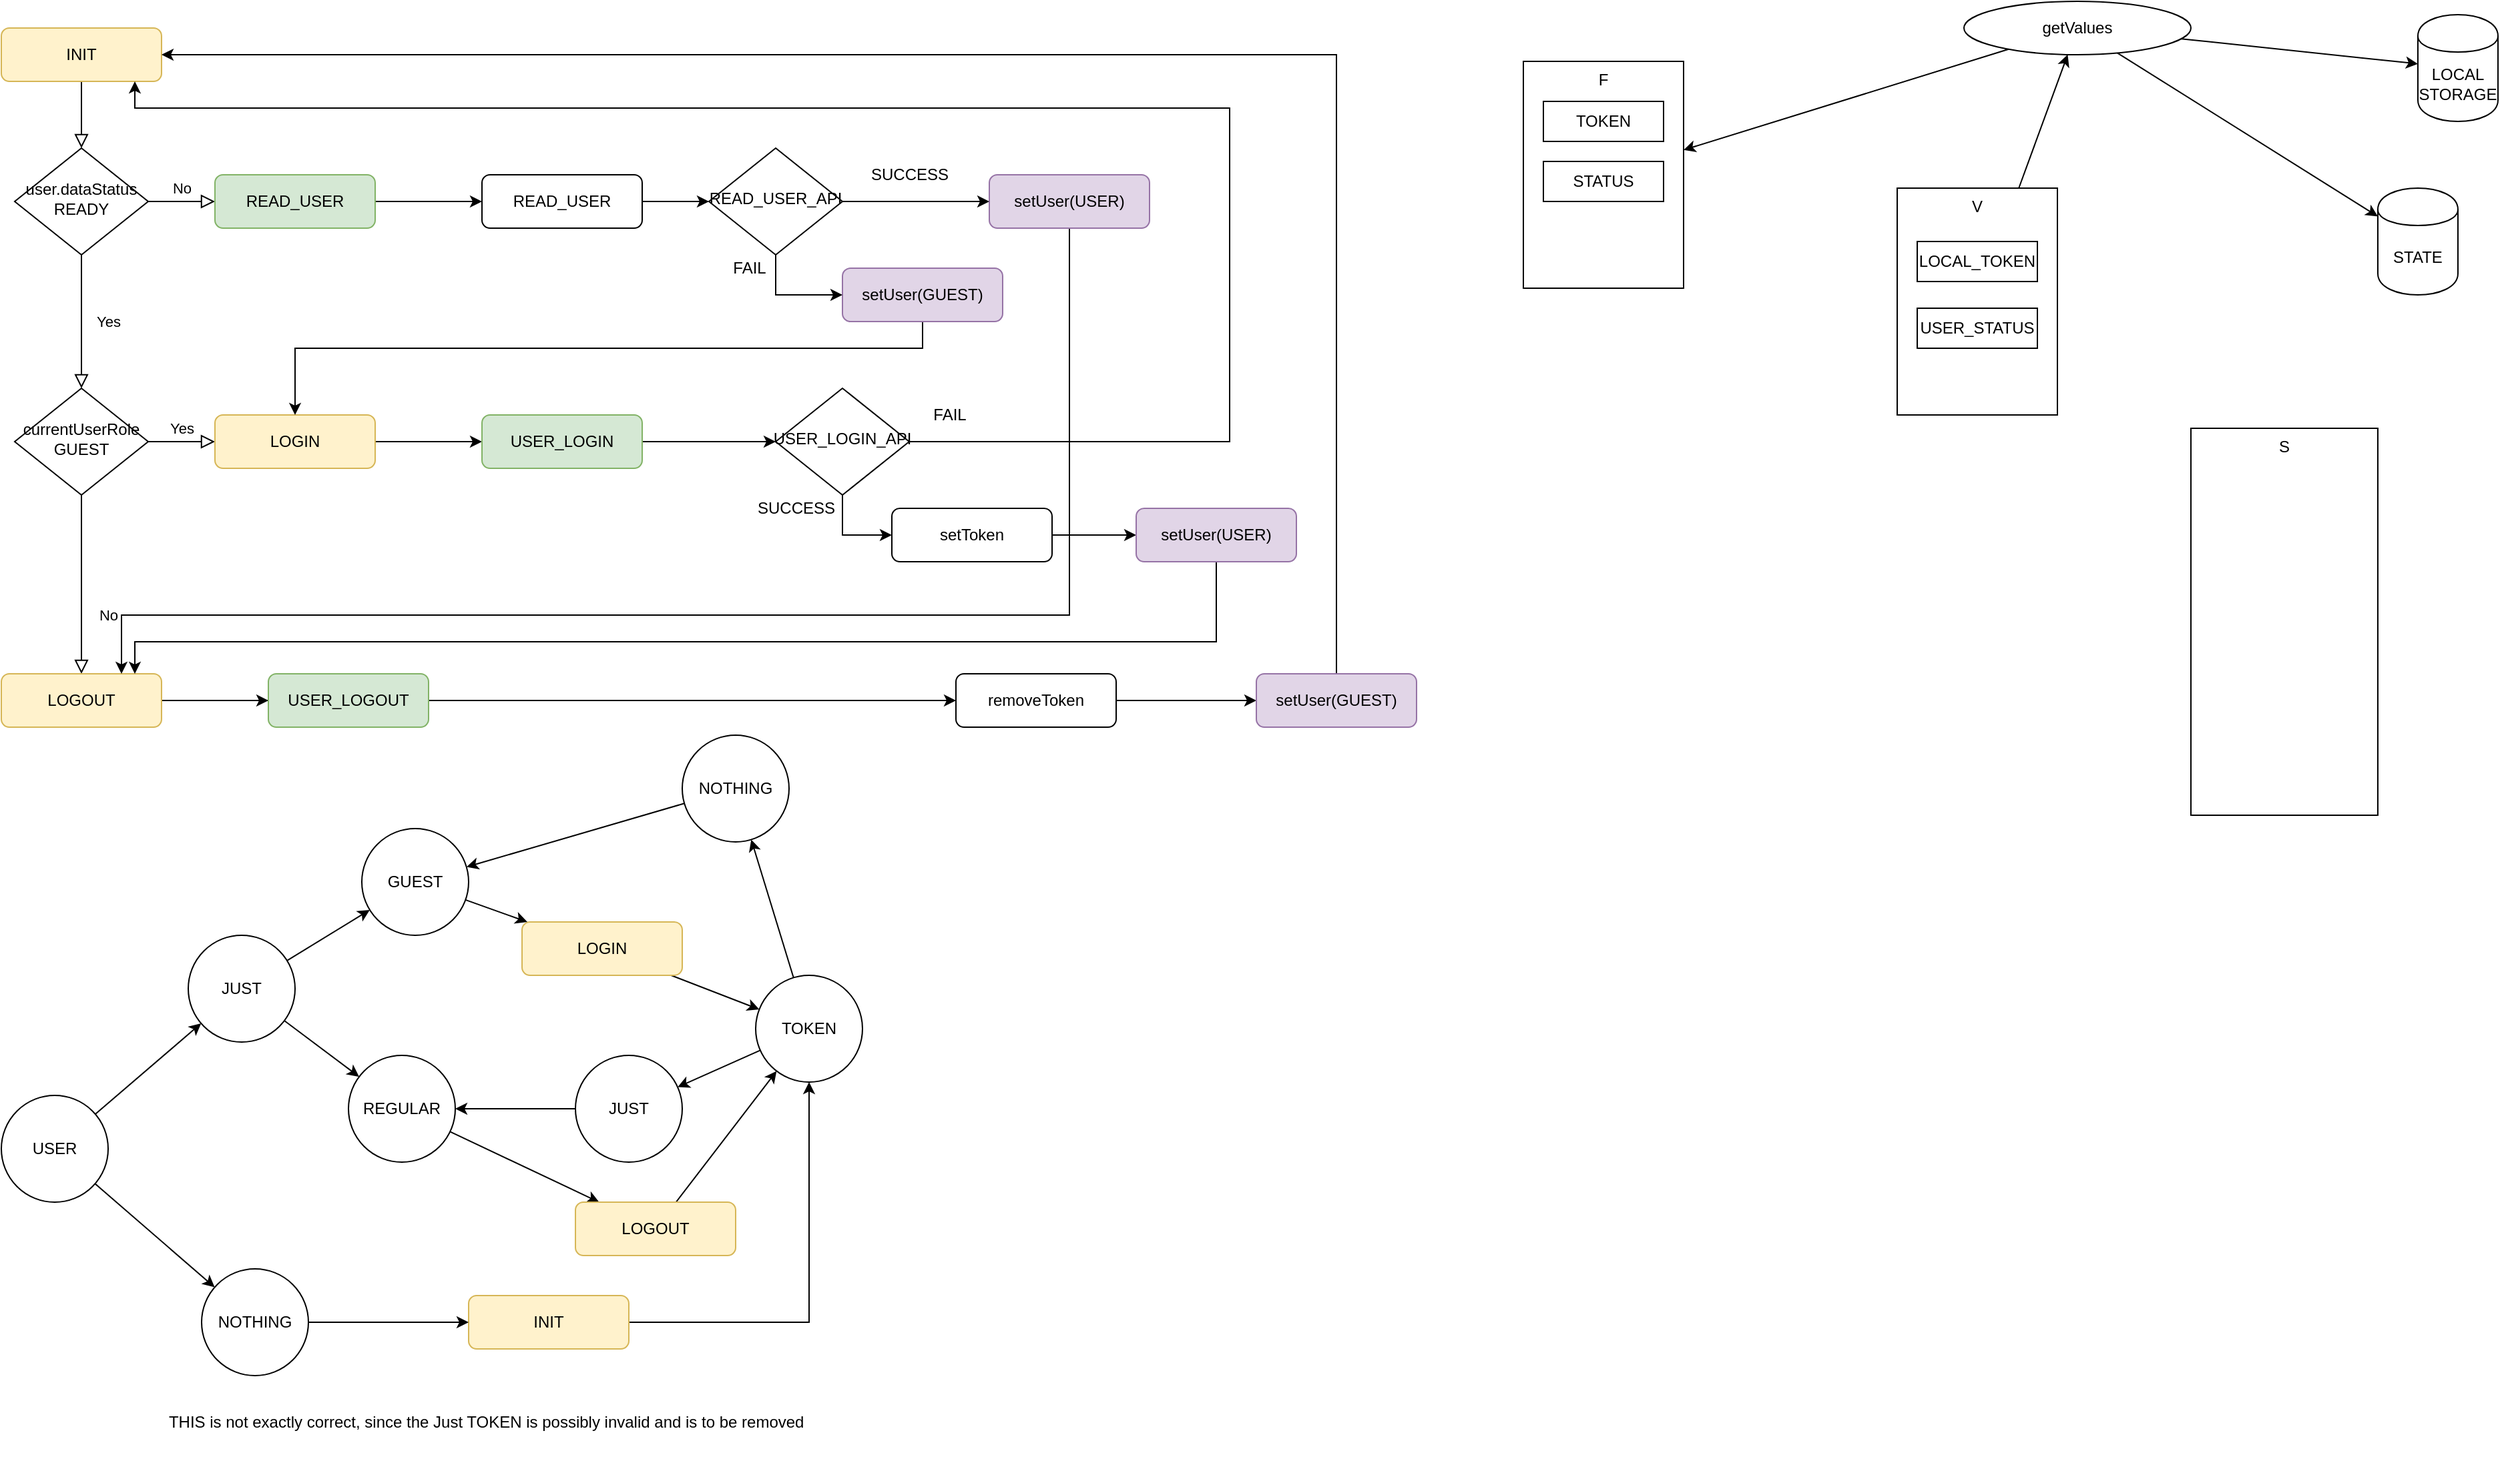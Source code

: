 <mxfile version="12.5.3" type="device"><diagram id="C5RBs43oDa-KdzZeNtuy" name="Page-1"><mxGraphModel dx="1296" dy="1176" grid="1" gridSize="10" guides="1" tooltips="1" connect="1" arrows="1" fold="1" page="1" pageScale="1" pageWidth="827" pageHeight="1169" math="0" shadow="0"><root><mxCell id="WIyWlLk6GJQsqaUBKTNV-0"/><mxCell id="WIyWlLk6GJQsqaUBKTNV-1" parent="WIyWlLk6GJQsqaUBKTNV-0"/><mxCell id="WIyWlLk6GJQsqaUBKTNV-2" value="" style="rounded=0;html=1;jettySize=auto;orthogonalLoop=1;fontSize=11;endArrow=block;endFill=0;endSize=8;strokeWidth=1;shadow=0;labelBackgroundColor=none;edgeStyle=orthogonalEdgeStyle;" parent="WIyWlLk6GJQsqaUBKTNV-1" source="WIyWlLk6GJQsqaUBKTNV-3" target="WIyWlLk6GJQsqaUBKTNV-6" edge="1"><mxGeometry relative="1" as="geometry"/></mxCell><mxCell id="WIyWlLk6GJQsqaUBKTNV-3" value="INIT" style="rounded=1;whiteSpace=wrap;html=1;fontSize=12;glass=0;strokeWidth=1;shadow=0;fillColor=#fff2cc;strokeColor=#d6b656;" parent="WIyWlLk6GJQsqaUBKTNV-1" vertex="1"><mxGeometry x="160" y="80" width="120" height="40" as="geometry"/></mxCell><mxCell id="WIyWlLk6GJQsqaUBKTNV-4" value="Yes" style="rounded=0;html=1;jettySize=auto;orthogonalLoop=1;fontSize=11;endArrow=block;endFill=0;endSize=8;strokeWidth=1;shadow=0;labelBackgroundColor=none;edgeStyle=orthogonalEdgeStyle;" parent="WIyWlLk6GJQsqaUBKTNV-1" source="WIyWlLk6GJQsqaUBKTNV-6" target="WIyWlLk6GJQsqaUBKTNV-10" edge="1"><mxGeometry y="20" relative="1" as="geometry"><mxPoint as="offset"/></mxGeometry></mxCell><mxCell id="WIyWlLk6GJQsqaUBKTNV-5" value="No" style="edgeStyle=orthogonalEdgeStyle;rounded=0;html=1;jettySize=auto;orthogonalLoop=1;fontSize=11;endArrow=block;endFill=0;endSize=8;strokeWidth=1;shadow=0;labelBackgroundColor=none;" parent="WIyWlLk6GJQsqaUBKTNV-1" source="WIyWlLk6GJQsqaUBKTNV-6" target="WIyWlLk6GJQsqaUBKTNV-7" edge="1"><mxGeometry y="10" relative="1" as="geometry"><mxPoint as="offset"/></mxGeometry></mxCell><mxCell id="WIyWlLk6GJQsqaUBKTNV-6" value="user.dataStatus&lt;br&gt;READY" style="rhombus;whiteSpace=wrap;html=1;shadow=0;fontFamily=Helvetica;fontSize=12;align=center;strokeWidth=1;spacing=6;spacingTop=-4;" parent="WIyWlLk6GJQsqaUBKTNV-1" vertex="1"><mxGeometry x="170" y="170" width="100" height="80" as="geometry"/></mxCell><mxCell id="aUCrbvewqwIovXU2eYIT-8" value="" style="edgeStyle=orthogonalEdgeStyle;rounded=0;orthogonalLoop=1;jettySize=auto;html=1;" parent="WIyWlLk6GJQsqaUBKTNV-1" source="WIyWlLk6GJQsqaUBKTNV-7" target="aUCrbvewqwIovXU2eYIT-7" edge="1"><mxGeometry relative="1" as="geometry"/></mxCell><mxCell id="WIyWlLk6GJQsqaUBKTNV-7" value="READ_USER" style="rounded=1;whiteSpace=wrap;html=1;fontSize=12;glass=0;strokeWidth=1;shadow=0;fillColor=#d5e8d4;strokeColor=#82b366;" parent="WIyWlLk6GJQsqaUBKTNV-1" vertex="1"><mxGeometry x="320" y="190" width="120" height="40" as="geometry"/></mxCell><mxCell id="aUCrbvewqwIovXU2eYIT-16" style="edgeStyle=orthogonalEdgeStyle;rounded=0;orthogonalLoop=1;jettySize=auto;html=1;" parent="WIyWlLk6GJQsqaUBKTNV-1" source="aUCrbvewqwIovXU2eYIT-7" target="aUCrbvewqwIovXU2eYIT-13" edge="1"><mxGeometry relative="1" as="geometry"/></mxCell><mxCell id="aUCrbvewqwIovXU2eYIT-7" value="READ_USER" style="rounded=1;whiteSpace=wrap;html=1;fontSize=12;glass=0;strokeWidth=1;shadow=0;" parent="WIyWlLk6GJQsqaUBKTNV-1" vertex="1"><mxGeometry x="520" y="190" width="120" height="40" as="geometry"/></mxCell><mxCell id="WIyWlLk6GJQsqaUBKTNV-8" value="No" style="rounded=0;html=1;jettySize=auto;orthogonalLoop=1;fontSize=11;endArrow=block;endFill=0;endSize=8;strokeWidth=1;shadow=0;labelBackgroundColor=none;edgeStyle=orthogonalEdgeStyle;" parent="WIyWlLk6GJQsqaUBKTNV-1" source="WIyWlLk6GJQsqaUBKTNV-10" target="WIyWlLk6GJQsqaUBKTNV-11" edge="1"><mxGeometry x="0.333" y="20" relative="1" as="geometry"><mxPoint as="offset"/></mxGeometry></mxCell><mxCell id="WIyWlLk6GJQsqaUBKTNV-9" value="Yes" style="edgeStyle=orthogonalEdgeStyle;rounded=0;html=1;jettySize=auto;orthogonalLoop=1;fontSize=11;endArrow=block;endFill=0;endSize=8;strokeWidth=1;shadow=0;labelBackgroundColor=none;" parent="WIyWlLk6GJQsqaUBKTNV-1" source="WIyWlLk6GJQsqaUBKTNV-10" target="WIyWlLk6GJQsqaUBKTNV-12" edge="1"><mxGeometry y="10" relative="1" as="geometry"><mxPoint as="offset"/></mxGeometry></mxCell><mxCell id="WIyWlLk6GJQsqaUBKTNV-10" value="currentUserRole&lt;br&gt;GUEST" style="rhombus;whiteSpace=wrap;html=1;shadow=0;fontFamily=Helvetica;fontSize=12;align=center;strokeWidth=1;spacing=6;spacingTop=-4;" parent="WIyWlLk6GJQsqaUBKTNV-1" vertex="1"><mxGeometry x="170" y="350" width="100" height="80" as="geometry"/></mxCell><mxCell id="aUCrbvewqwIovXU2eYIT-3" value="" style="edgeStyle=orthogonalEdgeStyle;rounded=0;orthogonalLoop=1;jettySize=auto;html=1;" parent="WIyWlLk6GJQsqaUBKTNV-1" source="WIyWlLk6GJQsqaUBKTNV-11" target="aUCrbvewqwIovXU2eYIT-2" edge="1"><mxGeometry relative="1" as="geometry"/></mxCell><mxCell id="aUCrbvewqwIovXU2eYIT-22" value="" style="edgeStyle=orthogonalEdgeStyle;rounded=0;orthogonalLoop=1;jettySize=auto;html=1;" parent="WIyWlLk6GJQsqaUBKTNV-1" source="WIyWlLk6GJQsqaUBKTNV-11" target="aUCrbvewqwIovXU2eYIT-21" edge="1"><mxGeometry relative="1" as="geometry"/></mxCell><mxCell id="WIyWlLk6GJQsqaUBKTNV-11" value="LOGOUT" style="rounded=1;whiteSpace=wrap;html=1;fontSize=12;glass=0;strokeWidth=1;shadow=0;fillColor=#fff2cc;strokeColor=#d6b656;" parent="WIyWlLk6GJQsqaUBKTNV-1" vertex="1"><mxGeometry x="160" y="564" width="120" height="40" as="geometry"/></mxCell><mxCell id="aUCrbvewqwIovXU2eYIT-21" value="USER_LOGOUT" style="rounded=1;whiteSpace=wrap;html=1;fontSize=12;glass=0;strokeWidth=1;shadow=0;fillColor=#d5e8d4;strokeColor=#82b366;" parent="WIyWlLk6GJQsqaUBKTNV-1" vertex="1"><mxGeometry x="360" y="564" width="120" height="40" as="geometry"/></mxCell><mxCell id="aUCrbvewqwIovXU2eYIT-5" value="" style="edgeStyle=orthogonalEdgeStyle;rounded=0;orthogonalLoop=1;jettySize=auto;html=1;" parent="WIyWlLk6GJQsqaUBKTNV-1" source="aUCrbvewqwIovXU2eYIT-2" target="aUCrbvewqwIovXU2eYIT-4" edge="1"><mxGeometry relative="1" as="geometry"/></mxCell><mxCell id="aUCrbvewqwIovXU2eYIT-2" value="removeToken" style="rounded=1;whiteSpace=wrap;html=1;fontSize=12;glass=0;strokeWidth=1;shadow=0;" parent="WIyWlLk6GJQsqaUBKTNV-1" vertex="1"><mxGeometry x="875" y="564" width="120" height="40" as="geometry"/></mxCell><mxCell id="aUCrbvewqwIovXU2eYIT-6" style="edgeStyle=orthogonalEdgeStyle;rounded=0;orthogonalLoop=1;jettySize=auto;html=1;" parent="WIyWlLk6GJQsqaUBKTNV-1" source="aUCrbvewqwIovXU2eYIT-4" target="WIyWlLk6GJQsqaUBKTNV-3" edge="1"><mxGeometry relative="1" as="geometry"><Array as="points"><mxPoint x="1160" y="100"/></Array></mxGeometry></mxCell><mxCell id="aUCrbvewqwIovXU2eYIT-4" value="setUser(GUEST)" style="rounded=1;whiteSpace=wrap;html=1;fontSize=12;glass=0;strokeWidth=1;shadow=0;fillColor=#e1d5e7;strokeColor=#9673a6;" parent="WIyWlLk6GJQsqaUBKTNV-1" vertex="1"><mxGeometry x="1100" y="564" width="120" height="40" as="geometry"/></mxCell><mxCell id="aUCrbvewqwIovXU2eYIT-20" value="" style="edgeStyle=orthogonalEdgeStyle;rounded=0;orthogonalLoop=1;jettySize=auto;html=1;" parent="WIyWlLk6GJQsqaUBKTNV-1" source="WIyWlLk6GJQsqaUBKTNV-12" target="aUCrbvewqwIovXU2eYIT-19" edge="1"><mxGeometry relative="1" as="geometry"/></mxCell><mxCell id="WIyWlLk6GJQsqaUBKTNV-12" value="LOGIN" style="rounded=1;whiteSpace=wrap;html=1;fontSize=12;glass=0;strokeWidth=1;shadow=0;fillColor=#fff2cc;strokeColor=#d6b656;" parent="WIyWlLk6GJQsqaUBKTNV-1" vertex="1"><mxGeometry x="320" y="370" width="120" height="40" as="geometry"/></mxCell><mxCell id="aUCrbvewqwIovXU2eYIT-24" value="" style="edgeStyle=orthogonalEdgeStyle;rounded=0;orthogonalLoop=1;jettySize=auto;html=1;" parent="WIyWlLk6GJQsqaUBKTNV-1" source="aUCrbvewqwIovXU2eYIT-19" target="aUCrbvewqwIovXU2eYIT-26" edge="1"><mxGeometry relative="1" as="geometry"><mxPoint x="720" y="390" as="targetPoint"/></mxGeometry></mxCell><mxCell id="aUCrbvewqwIovXU2eYIT-19" value="USER_LOGIN" style="rounded=1;whiteSpace=wrap;html=1;fontSize=12;glass=0;strokeWidth=1;shadow=0;fillColor=#d5e8d4;strokeColor=#82b366;" parent="WIyWlLk6GJQsqaUBKTNV-1" vertex="1"><mxGeometry x="520" y="370" width="120" height="40" as="geometry"/></mxCell><mxCell id="aUCrbvewqwIovXU2eYIT-10" style="edgeStyle=orthogonalEdgeStyle;rounded=0;orthogonalLoop=1;jettySize=auto;html=1;" parent="WIyWlLk6GJQsqaUBKTNV-1" source="aUCrbvewqwIovXU2eYIT-9" target="WIyWlLk6GJQsqaUBKTNV-12" edge="1"><mxGeometry relative="1" as="geometry"><Array as="points"><mxPoint x="850" y="320"/><mxPoint x="380" y="320"/></Array></mxGeometry></mxCell><mxCell id="aUCrbvewqwIovXU2eYIT-9" value="setUser(GUEST)" style="rounded=1;whiteSpace=wrap;html=1;fontSize=12;glass=0;strokeWidth=1;shadow=0;fillColor=#e1d5e7;strokeColor=#9673a6;" parent="WIyWlLk6GJQsqaUBKTNV-1" vertex="1"><mxGeometry x="790" y="260" width="120" height="40" as="geometry"/></mxCell><mxCell id="aUCrbvewqwIovXU2eYIT-12" style="edgeStyle=orthogonalEdgeStyle;rounded=0;orthogonalLoop=1;jettySize=auto;html=1;" parent="WIyWlLk6GJQsqaUBKTNV-1" source="aUCrbvewqwIovXU2eYIT-11" target="WIyWlLk6GJQsqaUBKTNV-11" edge="1"><mxGeometry relative="1" as="geometry"><Array as="points"><mxPoint x="960" y="520"/><mxPoint x="250" y="520"/></Array></mxGeometry></mxCell><mxCell id="aUCrbvewqwIovXU2eYIT-11" value="setUser(USER)" style="rounded=1;whiteSpace=wrap;html=1;fontSize=12;glass=0;strokeWidth=1;shadow=0;fillColor=#e1d5e7;strokeColor=#9673a6;" parent="WIyWlLk6GJQsqaUBKTNV-1" vertex="1"><mxGeometry x="900" y="190" width="120" height="40" as="geometry"/></mxCell><mxCell id="aUCrbvewqwIovXU2eYIT-14" style="edgeStyle=orthogonalEdgeStyle;rounded=0;orthogonalLoop=1;jettySize=auto;html=1;" parent="WIyWlLk6GJQsqaUBKTNV-1" source="aUCrbvewqwIovXU2eYIT-13" target="aUCrbvewqwIovXU2eYIT-11" edge="1"><mxGeometry relative="1" as="geometry"/></mxCell><mxCell id="aUCrbvewqwIovXU2eYIT-15" style="edgeStyle=orthogonalEdgeStyle;rounded=0;orthogonalLoop=1;jettySize=auto;html=1;" parent="WIyWlLk6GJQsqaUBKTNV-1" source="aUCrbvewqwIovXU2eYIT-13" target="aUCrbvewqwIovXU2eYIT-9" edge="1"><mxGeometry relative="1" as="geometry"><Array as="points"><mxPoint x="740" y="280"/></Array></mxGeometry></mxCell><mxCell id="aUCrbvewqwIovXU2eYIT-13" value="READ_USER_API" style="rhombus;whiteSpace=wrap;html=1;shadow=0;fontFamily=Helvetica;fontSize=12;align=center;strokeWidth=1;spacing=6;spacingTop=-4;" parent="WIyWlLk6GJQsqaUBKTNV-1" vertex="1"><mxGeometry x="690" y="170" width="100" height="80" as="geometry"/></mxCell><mxCell id="aUCrbvewqwIovXU2eYIT-17" value="SUCCESS" style="text;html=1;align=center;verticalAlign=middle;resizable=0;points=[];autosize=1;" parent="WIyWlLk6GJQsqaUBKTNV-1" vertex="1"><mxGeometry x="805" y="180" width="70" height="20" as="geometry"/></mxCell><mxCell id="aUCrbvewqwIovXU2eYIT-18" value="FAIL" style="text;html=1;align=center;verticalAlign=middle;resizable=0;points=[];autosize=1;" parent="WIyWlLk6GJQsqaUBKTNV-1" vertex="1"><mxGeometry x="700" y="250" width="40" height="20" as="geometry"/></mxCell><mxCell id="aUCrbvewqwIovXU2eYIT-28" value="" style="edgeStyle=orthogonalEdgeStyle;rounded=0;orthogonalLoop=1;jettySize=auto;html=1;" parent="WIyWlLk6GJQsqaUBKTNV-1" source="aUCrbvewqwIovXU2eYIT-26" target="WIyWlLk6GJQsqaUBKTNV-3" edge="1"><mxGeometry relative="1" as="geometry"><mxPoint x="1160" y="340" as="targetPoint"/><Array as="points"><mxPoint x="1080" y="390"/><mxPoint x="1080" y="140"/><mxPoint x="260" y="140"/></Array></mxGeometry></mxCell><mxCell id="aUCrbvewqwIovXU2eYIT-36" value="" style="edgeStyle=orthogonalEdgeStyle;rounded=0;orthogonalLoop=1;jettySize=auto;html=1;" parent="WIyWlLk6GJQsqaUBKTNV-1" source="aUCrbvewqwIovXU2eYIT-26" target="aUCrbvewqwIovXU2eYIT-31" edge="1"><mxGeometry relative="1" as="geometry"><mxPoint x="790" y="510" as="targetPoint"/><Array as="points"><mxPoint x="790" y="460"/></Array></mxGeometry></mxCell><mxCell id="aUCrbvewqwIovXU2eYIT-26" value="USER_LOGIN_API" style="rhombus;whiteSpace=wrap;html=1;shadow=0;fontFamily=Helvetica;fontSize=12;align=center;strokeWidth=1;spacing=6;spacingTop=-4;" parent="WIyWlLk6GJQsqaUBKTNV-1" vertex="1"><mxGeometry x="740" y="350" width="100" height="80" as="geometry"/></mxCell><mxCell id="aUCrbvewqwIovXU2eYIT-29" value="SUCCESS" style="text;html=1;align=center;verticalAlign=middle;resizable=0;points=[];autosize=1;" parent="WIyWlLk6GJQsqaUBKTNV-1" vertex="1"><mxGeometry x="720" y="430" width="70" height="20" as="geometry"/></mxCell><mxCell id="aUCrbvewqwIovXU2eYIT-30" value="FAIL" style="text;html=1;align=center;verticalAlign=middle;resizable=0;points=[];autosize=1;" parent="WIyWlLk6GJQsqaUBKTNV-1" vertex="1"><mxGeometry x="850" y="360" width="40" height="20" as="geometry"/></mxCell><mxCell id="aUCrbvewqwIovXU2eYIT-33" value="" style="edgeStyle=orthogonalEdgeStyle;rounded=0;orthogonalLoop=1;jettySize=auto;html=1;" parent="WIyWlLk6GJQsqaUBKTNV-1" source="aUCrbvewqwIovXU2eYIT-31" target="aUCrbvewqwIovXU2eYIT-32" edge="1"><mxGeometry relative="1" as="geometry"/></mxCell><mxCell id="aUCrbvewqwIovXU2eYIT-31" value="setToken" style="rounded=1;whiteSpace=wrap;html=1;fontSize=12;glass=0;strokeWidth=1;shadow=0;" parent="WIyWlLk6GJQsqaUBKTNV-1" vertex="1"><mxGeometry x="827" y="440" width="120" height="40" as="geometry"/></mxCell><mxCell id="aUCrbvewqwIovXU2eYIT-34" style="edgeStyle=orthogonalEdgeStyle;rounded=0;orthogonalLoop=1;jettySize=auto;html=1;" parent="WIyWlLk6GJQsqaUBKTNV-1" source="aUCrbvewqwIovXU2eYIT-32" target="WIyWlLk6GJQsqaUBKTNV-11" edge="1"><mxGeometry relative="1" as="geometry"><Array as="points"><mxPoint x="1070" y="540"/><mxPoint x="260" y="540"/></Array></mxGeometry></mxCell><mxCell id="aUCrbvewqwIovXU2eYIT-32" value="setUser(USER)" style="rounded=1;whiteSpace=wrap;html=1;fontSize=12;glass=0;strokeWidth=1;shadow=0;fillColor=#e1d5e7;strokeColor=#9673a6;" parent="WIyWlLk6GJQsqaUBKTNV-1" vertex="1"><mxGeometry x="1010" y="440" width="120" height="40" as="geometry"/></mxCell><mxCell id="aUCrbvewqwIovXU2eYIT-39" value="" style="rounded=0;orthogonalLoop=1;jettySize=auto;html=1;" parent="WIyWlLk6GJQsqaUBKTNV-1" source="aUCrbvewqwIovXU2eYIT-37" target="aUCrbvewqwIovXU2eYIT-38" edge="1"><mxGeometry relative="1" as="geometry"/></mxCell><mxCell id="aUCrbvewqwIovXU2eYIT-41" value="" style="edgeStyle=none;rounded=0;orthogonalLoop=1;jettySize=auto;html=1;" parent="WIyWlLk6GJQsqaUBKTNV-1" source="aUCrbvewqwIovXU2eYIT-37" target="aUCrbvewqwIovXU2eYIT-40" edge="1"><mxGeometry relative="1" as="geometry"/></mxCell><mxCell id="aUCrbvewqwIovXU2eYIT-43" value="" style="edgeStyle=none;rounded=0;orthogonalLoop=1;jettySize=auto;html=1;" parent="WIyWlLk6GJQsqaUBKTNV-1" source="aUCrbvewqwIovXU2eYIT-40" target="aUCrbvewqwIovXU2eYIT-42" edge="1"><mxGeometry relative="1" as="geometry"/></mxCell><mxCell id="aUCrbvewqwIovXU2eYIT-37" value="USER" style="ellipse;whiteSpace=wrap;html=1;aspect=fixed;" parent="WIyWlLk6GJQsqaUBKTNV-1" vertex="1"><mxGeometry x="160" y="880" width="80" height="80" as="geometry"/></mxCell><mxCell id="FI3Gvkso1dyyFDhfPbxf-14" style="edgeStyle=none;rounded=0;orthogonalLoop=1;jettySize=auto;html=1;" edge="1" parent="WIyWlLk6GJQsqaUBKTNV-1" source="aUCrbvewqwIovXU2eYIT-42" target="FI3Gvkso1dyyFDhfPbxf-13"><mxGeometry relative="1" as="geometry"/></mxCell><mxCell id="aUCrbvewqwIovXU2eYIT-42" value="REGULAR" style="ellipse;whiteSpace=wrap;html=1;aspect=fixed;" parent="WIyWlLk6GJQsqaUBKTNV-1" vertex="1"><mxGeometry x="420" y="850" width="80" height="80" as="geometry"/></mxCell><mxCell id="aUCrbvewqwIovXU2eYIT-52" style="edgeStyle=none;rounded=0;orthogonalLoop=1;jettySize=auto;html=1;" parent="WIyWlLk6GJQsqaUBKTNV-1" source="aUCrbvewqwIovXU2eYIT-40" target="FI3Gvkso1dyyFDhfPbxf-1" edge="1"><mxGeometry relative="1" as="geometry"><mxPoint x="442.111" y="904.223" as="targetPoint"/></mxGeometry></mxCell><mxCell id="aUCrbvewqwIovXU2eYIT-40" value="JUST" style="ellipse;whiteSpace=wrap;html=1;aspect=fixed;" parent="WIyWlLk6GJQsqaUBKTNV-1" vertex="1"><mxGeometry x="300" y="760" width="80" height="80" as="geometry"/></mxCell><mxCell id="FI3Gvkso1dyyFDhfPbxf-4" style="edgeStyle=orthogonalEdgeStyle;rounded=0;orthogonalLoop=1;jettySize=auto;html=1;" edge="1" parent="WIyWlLk6GJQsqaUBKTNV-1" source="FI3Gvkso1dyyFDhfPbxf-8" target="aUCrbvewqwIovXU2eYIT-44"><mxGeometry relative="1" as="geometry"/></mxCell><mxCell id="aUCrbvewqwIovXU2eYIT-38" value="NOTHING" style="ellipse;whiteSpace=wrap;html=1;aspect=fixed;" parent="WIyWlLk6GJQsqaUBKTNV-1" vertex="1"><mxGeometry x="310" y="1010" width="80" height="80" as="geometry"/></mxCell><mxCell id="aUCrbvewqwIovXU2eYIT-47" value="" style="edgeStyle=none;rounded=0;orthogonalLoop=1;jettySize=auto;html=1;" parent="WIyWlLk6GJQsqaUBKTNV-1" source="aUCrbvewqwIovXU2eYIT-44" target="FI3Gvkso1dyyFDhfPbxf-2" edge="1"><mxGeometry relative="1" as="geometry"><mxPoint x="640" y="830" as="targetPoint"/></mxGeometry></mxCell><mxCell id="aUCrbvewqwIovXU2eYIT-49" value="" style="edgeStyle=none;rounded=0;orthogonalLoop=1;jettySize=auto;html=1;" parent="WIyWlLk6GJQsqaUBKTNV-1" source="aUCrbvewqwIovXU2eYIT-44" target="FI3Gvkso1dyyFDhfPbxf-3" edge="1"><mxGeometry relative="1" as="geometry"><mxPoint x="481.475" y="1066.254" as="targetPoint"/></mxGeometry></mxCell><mxCell id="aUCrbvewqwIovXU2eYIT-44" value="TOKEN" style="ellipse;whiteSpace=wrap;html=1;aspect=fixed;" parent="WIyWlLk6GJQsqaUBKTNV-1" vertex="1"><mxGeometry x="725" y="790" width="80" height="80" as="geometry"/></mxCell><mxCell id="FI3Gvkso1dyyFDhfPbxf-10" style="rounded=0;orthogonalLoop=1;jettySize=auto;html=1;" edge="1" parent="WIyWlLk6GJQsqaUBKTNV-1" source="FI3Gvkso1dyyFDhfPbxf-9" target="aUCrbvewqwIovXU2eYIT-44"><mxGeometry relative="1" as="geometry"/></mxCell><mxCell id="FI3Gvkso1dyyFDhfPbxf-1" value="GUEST" style="ellipse;whiteSpace=wrap;html=1;aspect=fixed;" vertex="1" parent="WIyWlLk6GJQsqaUBKTNV-1"><mxGeometry x="430" y="680" width="80" height="80" as="geometry"/></mxCell><mxCell id="FI3Gvkso1dyyFDhfPbxf-5" style="edgeStyle=orthogonalEdgeStyle;rounded=0;orthogonalLoop=1;jettySize=auto;html=1;" edge="1" parent="WIyWlLk6GJQsqaUBKTNV-1" source="FI3Gvkso1dyyFDhfPbxf-2" target="aUCrbvewqwIovXU2eYIT-42"><mxGeometry relative="1" as="geometry"/></mxCell><mxCell id="FI3Gvkso1dyyFDhfPbxf-2" value="JUST" style="ellipse;whiteSpace=wrap;html=1;aspect=fixed;" vertex="1" parent="WIyWlLk6GJQsqaUBKTNV-1"><mxGeometry x="590" y="850" width="80" height="80" as="geometry"/></mxCell><mxCell id="FI3Gvkso1dyyFDhfPbxf-6" style="rounded=0;orthogonalLoop=1;jettySize=auto;html=1;" edge="1" parent="WIyWlLk6GJQsqaUBKTNV-1" source="FI3Gvkso1dyyFDhfPbxf-3" target="FI3Gvkso1dyyFDhfPbxf-1"><mxGeometry relative="1" as="geometry"/></mxCell><mxCell id="FI3Gvkso1dyyFDhfPbxf-3" value="NOTHING" style="ellipse;whiteSpace=wrap;html=1;aspect=fixed;" vertex="1" parent="WIyWlLk6GJQsqaUBKTNV-1"><mxGeometry x="670" y="610" width="80" height="80" as="geometry"/></mxCell><mxCell id="FI3Gvkso1dyyFDhfPbxf-7" value="THIS is not exactly correct, since the Just TOKEN is possibly invalid and is to be removed&amp;nbsp;" style="text;html=1;strokeColor=none;fillColor=none;align=center;verticalAlign=middle;whiteSpace=wrap;rounded=0;" vertex="1" parent="WIyWlLk6GJQsqaUBKTNV-1"><mxGeometry x="280" y="1100" width="490" height="50" as="geometry"/></mxCell><mxCell id="FI3Gvkso1dyyFDhfPbxf-9" value="LOGIN" style="rounded=1;whiteSpace=wrap;html=1;fontSize=12;glass=0;strokeWidth=1;shadow=0;fillColor=#fff2cc;strokeColor=#d6b656;" vertex="1" parent="WIyWlLk6GJQsqaUBKTNV-1"><mxGeometry x="550" y="750" width="120" height="40" as="geometry"/></mxCell><mxCell id="FI3Gvkso1dyyFDhfPbxf-11" style="rounded=0;orthogonalLoop=1;jettySize=auto;html=1;" edge="1" parent="WIyWlLk6GJQsqaUBKTNV-1" source="FI3Gvkso1dyyFDhfPbxf-1" target="FI3Gvkso1dyyFDhfPbxf-9"><mxGeometry relative="1" as="geometry"><mxPoint x="507.495" y="733.932" as="sourcePoint"/><mxPoint x="727.51" y="816.054" as="targetPoint"/></mxGeometry></mxCell><mxCell id="FI3Gvkso1dyyFDhfPbxf-8" value="INIT" style="rounded=1;whiteSpace=wrap;html=1;fontSize=12;glass=0;strokeWidth=1;shadow=0;fillColor=#fff2cc;strokeColor=#d6b656;" vertex="1" parent="WIyWlLk6GJQsqaUBKTNV-1"><mxGeometry x="510" y="1030" width="120" height="40" as="geometry"/></mxCell><mxCell id="FI3Gvkso1dyyFDhfPbxf-12" style="edgeStyle=orthogonalEdgeStyle;rounded=0;orthogonalLoop=1;jettySize=auto;html=1;" edge="1" parent="WIyWlLk6GJQsqaUBKTNV-1" source="aUCrbvewqwIovXU2eYIT-38" target="FI3Gvkso1dyyFDhfPbxf-8"><mxGeometry relative="1" as="geometry"><mxPoint x="390.0" y="1049.882" as="sourcePoint"/><mxPoint x="765" y="870" as="targetPoint"/></mxGeometry></mxCell><mxCell id="FI3Gvkso1dyyFDhfPbxf-15" style="edgeStyle=none;rounded=0;orthogonalLoop=1;jettySize=auto;html=1;" edge="1" parent="WIyWlLk6GJQsqaUBKTNV-1" source="FI3Gvkso1dyyFDhfPbxf-13" target="aUCrbvewqwIovXU2eYIT-44"><mxGeometry relative="1" as="geometry"/></mxCell><mxCell id="FI3Gvkso1dyyFDhfPbxf-13" value="LOGOUT" style="rounded=1;whiteSpace=wrap;html=1;fontSize=12;glass=0;strokeWidth=1;shadow=0;fillColor=#fff2cc;strokeColor=#d6b656;" vertex="1" parent="WIyWlLk6GJQsqaUBKTNV-1"><mxGeometry x="590" y="960" width="120" height="40" as="geometry"/></mxCell><mxCell id="FI3Gvkso1dyyFDhfPbxf-29" style="edgeStyle=none;rounded=0;orthogonalLoop=1;jettySize=auto;html=1;" edge="1" parent="WIyWlLk6GJQsqaUBKTNV-1" source="FI3Gvkso1dyyFDhfPbxf-16" target="FI3Gvkso1dyyFDhfPbxf-24"><mxGeometry relative="1" as="geometry"/></mxCell><mxCell id="FI3Gvkso1dyyFDhfPbxf-16" value="V" style="rounded=0;whiteSpace=wrap;html=1;verticalAlign=top;" vertex="1" parent="WIyWlLk6GJQsqaUBKTNV-1"><mxGeometry x="1580" y="200" width="120" height="170" as="geometry"/></mxCell><mxCell id="FI3Gvkso1dyyFDhfPbxf-17" value="F" style="rounded=0;whiteSpace=wrap;html=1;verticalAlign=top;" vertex="1" parent="WIyWlLk6GJQsqaUBKTNV-1"><mxGeometry x="1300" y="105" width="120" height="170" as="geometry"/></mxCell><mxCell id="FI3Gvkso1dyyFDhfPbxf-18" value="TOKEN" style="rounded=0;whiteSpace=wrap;html=1;" vertex="1" parent="WIyWlLk6GJQsqaUBKTNV-1"><mxGeometry x="1315" y="135" width="90" height="30" as="geometry"/></mxCell><mxCell id="FI3Gvkso1dyyFDhfPbxf-19" value="STATE" style="shape=cylinder;whiteSpace=wrap;html=1;boundedLbl=1;backgroundOutline=1;" vertex="1" parent="WIyWlLk6GJQsqaUBKTNV-1"><mxGeometry x="1940" y="200" width="60" height="80" as="geometry"/></mxCell><mxCell id="FI3Gvkso1dyyFDhfPbxf-20" value="STATUS" style="rounded=0;whiteSpace=wrap;html=1;" vertex="1" parent="WIyWlLk6GJQsqaUBKTNV-1"><mxGeometry x="1315" y="180" width="90" height="30" as="geometry"/></mxCell><mxCell id="FI3Gvkso1dyyFDhfPbxf-21" value="USER_STATUS" style="rounded=0;whiteSpace=wrap;html=1;" vertex="1" parent="WIyWlLk6GJQsqaUBKTNV-1"><mxGeometry x="1595" y="290" width="90" height="30" as="geometry"/></mxCell><mxCell id="FI3Gvkso1dyyFDhfPbxf-22" value="LOCAL_TOKEN" style="rounded=0;whiteSpace=wrap;html=1;" vertex="1" parent="WIyWlLk6GJQsqaUBKTNV-1"><mxGeometry x="1595" y="240" width="90" height="30" as="geometry"/></mxCell><mxCell id="FI3Gvkso1dyyFDhfPbxf-23" value="S" style="rounded=0;whiteSpace=wrap;html=1;verticalAlign=top;" vertex="1" parent="WIyWlLk6GJQsqaUBKTNV-1"><mxGeometry x="1800" y="380" width="140" height="290" as="geometry"/></mxCell><mxCell id="FI3Gvkso1dyyFDhfPbxf-25" style="edgeStyle=none;rounded=0;orthogonalLoop=1;jettySize=auto;html=1;" edge="1" parent="WIyWlLk6GJQsqaUBKTNV-1" source="FI3Gvkso1dyyFDhfPbxf-24" target="FI3Gvkso1dyyFDhfPbxf-17"><mxGeometry relative="1" as="geometry"/></mxCell><mxCell id="FI3Gvkso1dyyFDhfPbxf-26" style="edgeStyle=none;rounded=0;orthogonalLoop=1;jettySize=auto;html=1;" edge="1" parent="WIyWlLk6GJQsqaUBKTNV-1" source="FI3Gvkso1dyyFDhfPbxf-24" target="FI3Gvkso1dyyFDhfPbxf-19"><mxGeometry relative="1" as="geometry"/></mxCell><mxCell id="FI3Gvkso1dyyFDhfPbxf-28" style="edgeStyle=none;rounded=0;orthogonalLoop=1;jettySize=auto;html=1;" edge="1" parent="WIyWlLk6GJQsqaUBKTNV-1" source="FI3Gvkso1dyyFDhfPbxf-24" target="FI3Gvkso1dyyFDhfPbxf-27"><mxGeometry relative="1" as="geometry"/></mxCell><mxCell id="FI3Gvkso1dyyFDhfPbxf-24" value="getValues" style="ellipse;whiteSpace=wrap;html=1;" vertex="1" parent="WIyWlLk6GJQsqaUBKTNV-1"><mxGeometry x="1630" y="60" width="170" height="40" as="geometry"/></mxCell><mxCell id="FI3Gvkso1dyyFDhfPbxf-27" value="LOCAL&lt;br&gt;STORAGE" style="shape=cylinder;whiteSpace=wrap;html=1;boundedLbl=1;backgroundOutline=1;" vertex="1" parent="WIyWlLk6GJQsqaUBKTNV-1"><mxGeometry x="1970" y="70" width="60" height="80" as="geometry"/></mxCell></root></mxGraphModel></diagram></mxfile>